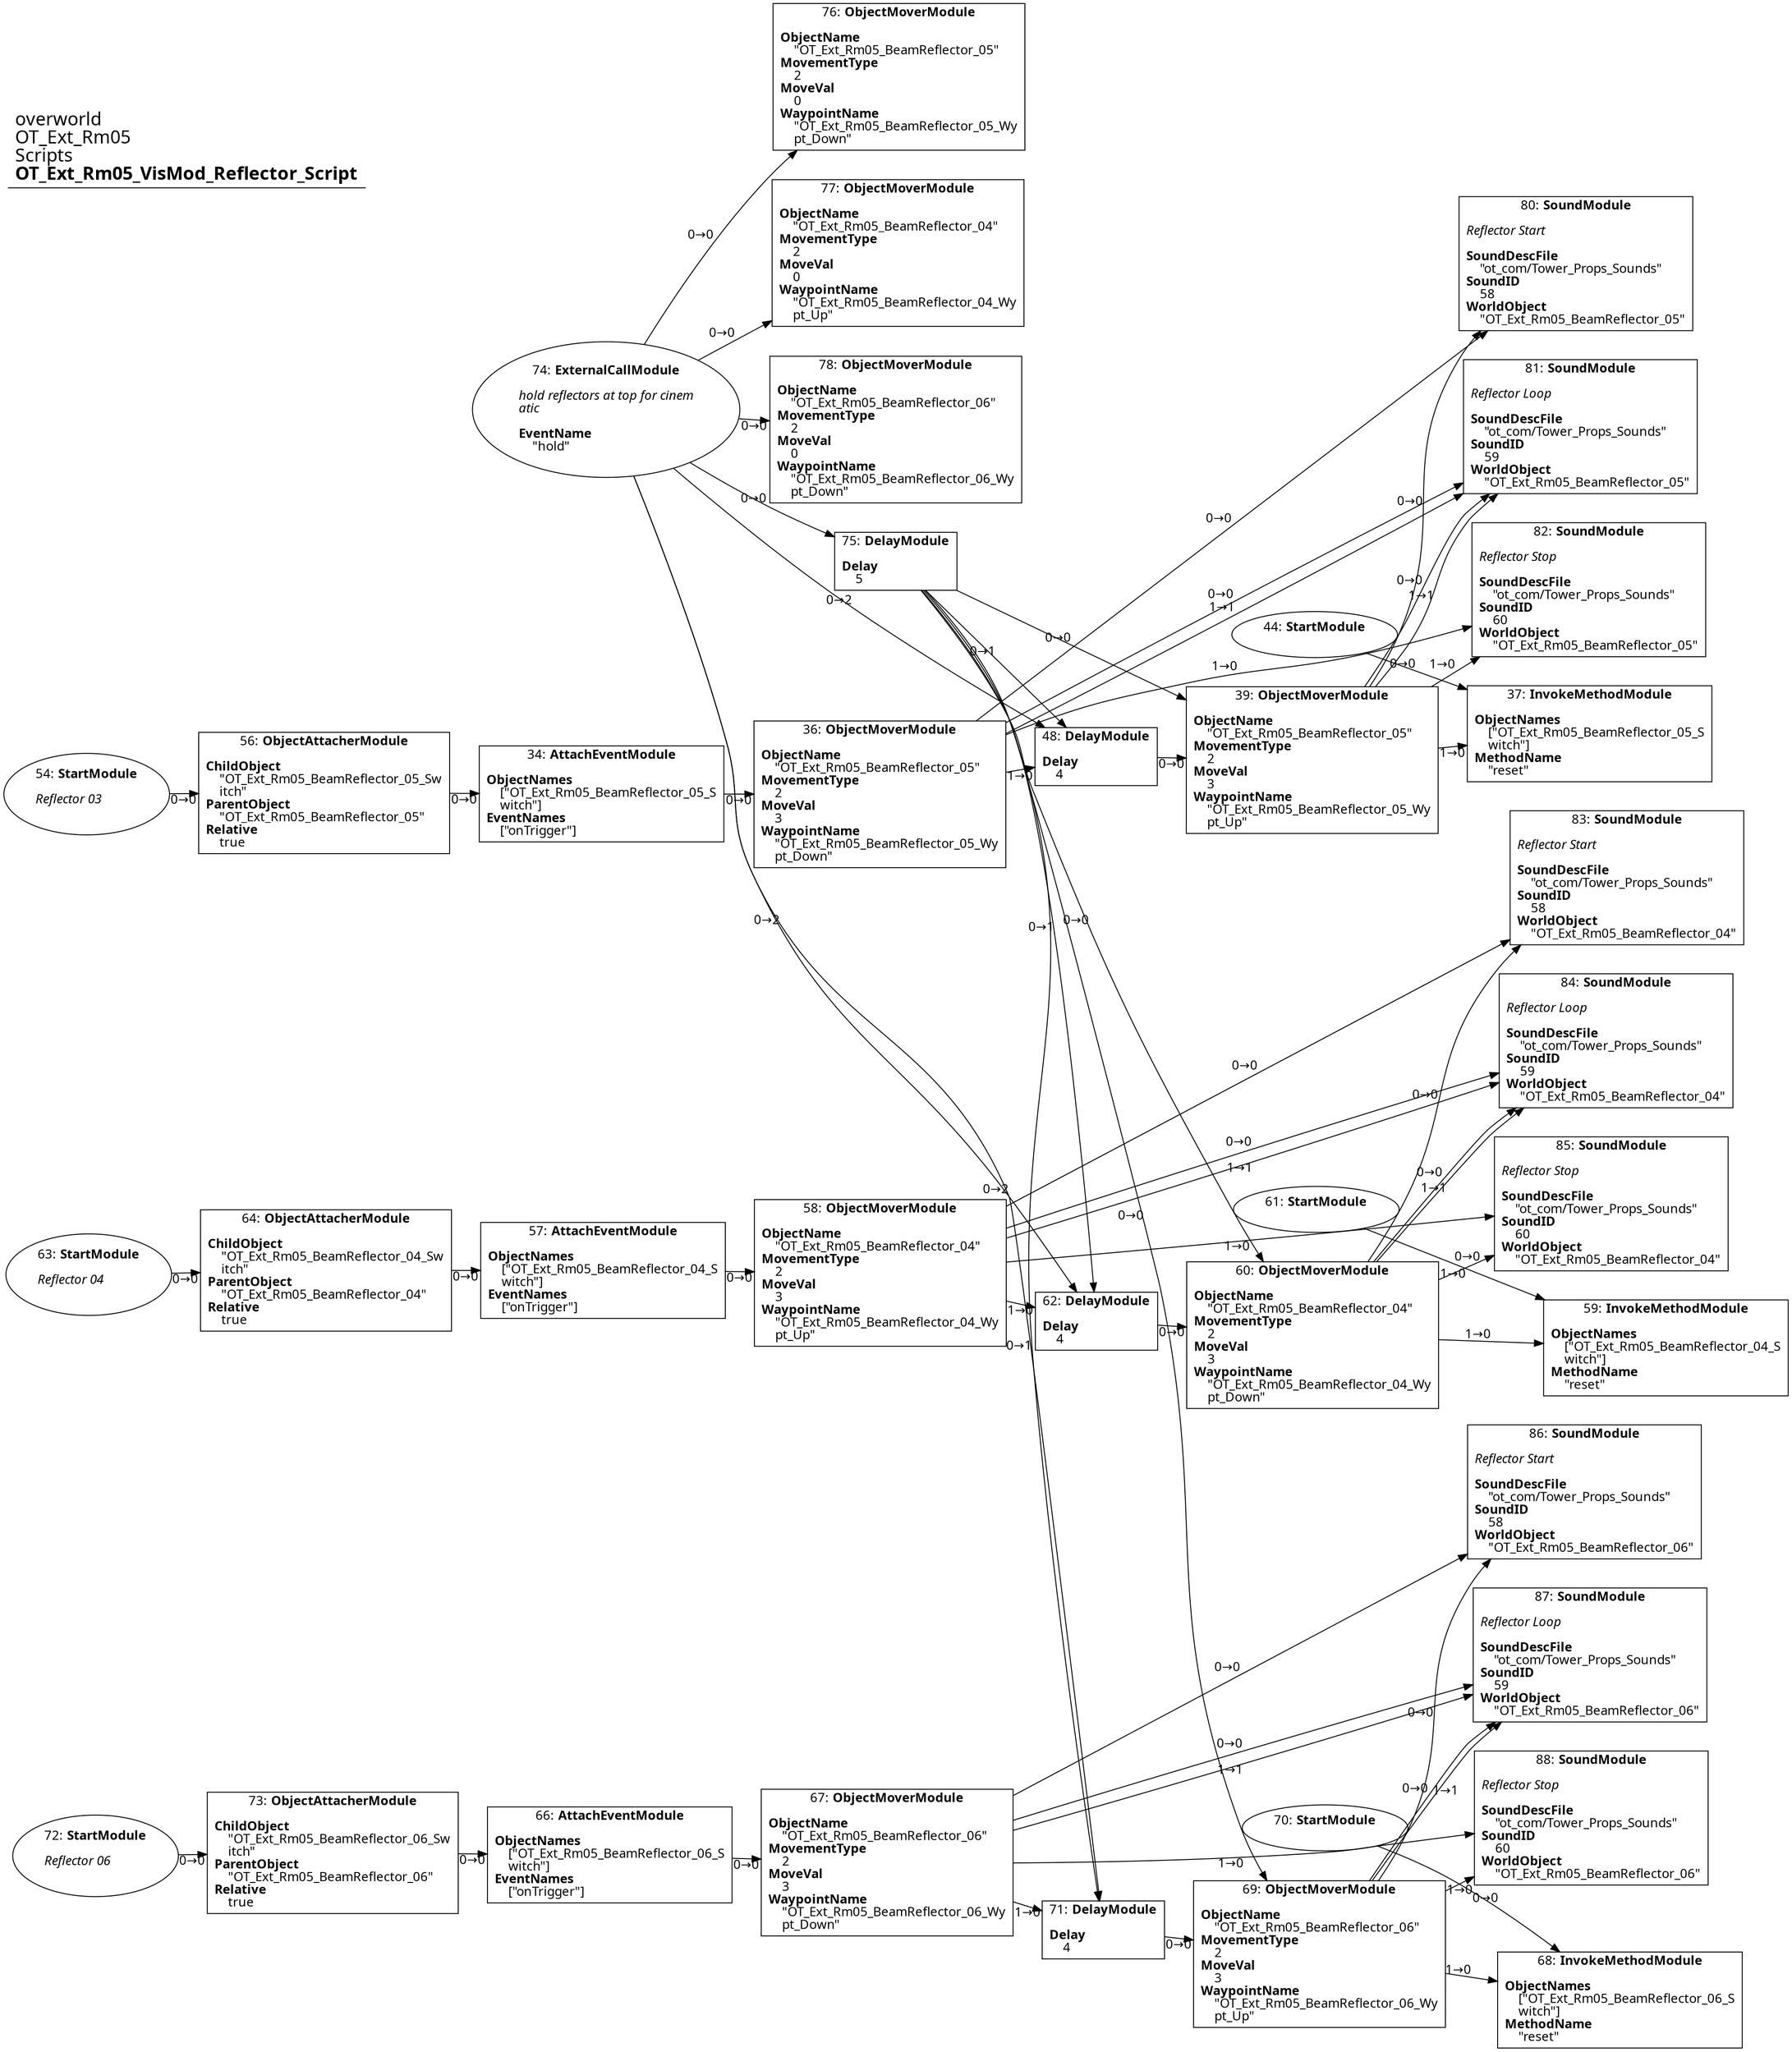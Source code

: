digraph {
    layout = fdp;
    overlap = prism;
    sep = "+16";
    splines = spline;

    node [ shape = box ];

    graph [ fontname = "Segoe UI" ];
    node [ fontname = "Segoe UI" ];
    edge [ fontname = "Segoe UI" ];

    34 [ label = <34: <b>AttachEventModule</b><br/><br/><b>ObjectNames</b><br align="left"/>    [&quot;OT_Ext_Rm05_BeamReflector_05_S<br align="left"/>    witch&quot;]<br align="left"/><b>EventNames</b><br align="left"/>    [&quot;onTrigger&quot;]<br align="left"/>> ];
    34 [ pos = "-0.73700005,-0.119!" ];
    34 -> 36 [ label = "0→0" ];

    36 [ label = <36: <b>ObjectMoverModule</b><br/><br/><b>ObjectName</b><br align="left"/>    &quot;OT_Ext_Rm05_BeamReflector_05&quot;<br align="left"/><b>MovementType</b><br align="left"/>    2<br align="left"/><b>MoveVal</b><br align="left"/>    3<br align="left"/><b>WaypointName</b><br align="left"/>    &quot;OT_Ext_Rm05_BeamReflector_05_Wy<br align="left"/>    pt_Down&quot;<br align="left"/>> ];
    36 [ pos = "-0.514,-0.119!" ];
    36 -> 48 [ label = "1→0" ];
    36 -> 80 [ label = "0→0" ];
    36 -> 81 [ label = "0→0" ];
    36 -> 81 [ label = "1→1" ];
    36 -> 82 [ label = "1→0" ];

    37 [ label = <37: <b>InvokeMethodModule</b><br/><br/><b>ObjectNames</b><br align="left"/>    [&quot;OT_Ext_Rm05_BeamReflector_05_S<br align="left"/>    witch&quot;]<br align="left"/><b>MethodName</b><br align="left"/>    &quot;reset&quot;<br align="left"/>> ];
    37 [ pos = "0.592,-0.165!" ];

    39 [ label = <39: <b>ObjectMoverModule</b><br/><br/><b>ObjectName</b><br align="left"/>    &quot;OT_Ext_Rm05_BeamReflector_05&quot;<br align="left"/><b>MovementType</b><br align="left"/>    2<br align="left"/><b>MoveVal</b><br align="left"/>    3<br align="left"/><b>WaypointName</b><br align="left"/>    &quot;OT_Ext_Rm05_BeamReflector_05_Wy<br align="left"/>    pt_Up&quot;<br align="left"/>> ];
    39 [ pos = "0.35700002,-0.142!" ];
    39 -> 37 [ label = "1→0" ];
    39 -> 80 [ label = "0→0" ];
    39 -> 81 [ label = "0→0" ];
    39 -> 81 [ label = "1→1" ];
    39 -> 82 [ label = "1→0" ];

    44 [ label = <44: <b>StartModule</b><br/><br/>> ];
    44 [ shape = oval ]
    44 [ pos = "0.356,-0.067!" ];
    44 -> 37 [ label = "0→0" ];

    48 [ label = <48: <b>DelayModule</b><br/><br/><b>Delay</b><br align="left"/>    4<br align="left"/>> ];
    48 [ pos = "0.162,-0.142!" ];
    48 -> 39 [ label = "0→0" ];

    54 [ label = <54: <b>StartModule</b><br/><br/><i>Reflector 03<br align="left"/></i><br align="left"/>> ];
    54 [ shape = oval ]
    54 [ pos = "-1.1810001,-0.119!" ];
    54 -> 56 [ label = "0→0" ];

    56 [ label = <56: <b>ObjectAttacherModule</b><br/><br/><b>ChildObject</b><br align="left"/>    &quot;OT_Ext_Rm05_BeamReflector_05_Sw<br align="left"/>    itch&quot;<br align="left"/><b>ParentObject</b><br align="left"/>    &quot;OT_Ext_Rm05_BeamReflector_05&quot;<br align="left"/><b>Relative</b><br align="left"/>    true<br align="left"/>> ];
    56 [ pos = "-0.97700006,-0.119!" ];
    56 -> 34 [ label = "0→0" ];

    57 [ label = <57: <b>AttachEventModule</b><br/><br/><b>ObjectNames</b><br align="left"/>    [&quot;OT_Ext_Rm05_BeamReflector_04_S<br align="left"/>    witch&quot;]<br align="left"/><b>EventNames</b><br align="left"/>    [&quot;onTrigger&quot;]<br align="left"/>> ];
    57 [ pos = "-0.74,-0.80500007!" ];
    57 -> 58 [ label = "0→0" ];

    58 [ label = <58: <b>ObjectMoverModule</b><br/><br/><b>ObjectName</b><br align="left"/>    &quot;OT_Ext_Rm05_BeamReflector_04&quot;<br align="left"/><b>MovementType</b><br align="left"/>    2<br align="left"/><b>MoveVal</b><br align="left"/>    3<br align="left"/><b>WaypointName</b><br align="left"/>    &quot;OT_Ext_Rm05_BeamReflector_04_Wy<br align="left"/>    pt_Up&quot;<br align="left"/>> ];
    58 [ pos = "-0.517,-0.80500007!" ];
    58 -> 62 [ label = "1→0" ];
    58 -> 83 [ label = "0→0" ];
    58 -> 84 [ label = "0→0" ];
    58 -> 84 [ label = "1→1" ];
    58 -> 85 [ label = "1→0" ];

    59 [ label = <59: <b>InvokeMethodModule</b><br/><br/><b>ObjectNames</b><br align="left"/>    [&quot;OT_Ext_Rm05_BeamReflector_04_S<br align="left"/>    witch&quot;]<br align="left"/><b>MethodName</b><br align="left"/>    &quot;reset&quot;<br align="left"/>> ];
    59 [ pos = "0.58900005,-0.851!" ];

    60 [ label = <60: <b>ObjectMoverModule</b><br/><br/><b>ObjectName</b><br align="left"/>    &quot;OT_Ext_Rm05_BeamReflector_04&quot;<br align="left"/><b>MovementType</b><br align="left"/>    2<br align="left"/><b>MoveVal</b><br align="left"/>    3<br align="left"/><b>WaypointName</b><br align="left"/>    &quot;OT_Ext_Rm05_BeamReflector_04_Wy<br align="left"/>    pt_Down&quot;<br align="left"/>> ];
    60 [ pos = "0.35500002,-0.82800007!" ];
    60 -> 59 [ label = "1→0" ];
    60 -> 83 [ label = "0→0" ];
    60 -> 84 [ label = "0→0" ];
    60 -> 84 [ label = "1→1" ];
    60 -> 85 [ label = "1→0" ];

    61 [ label = <61: <b>StartModule</b><br/><br/>> ];
    61 [ shape = oval ]
    61 [ pos = "0.358,-0.75900006!" ];
    61 -> 59 [ label = "0→0" ];

    62 [ label = <62: <b>DelayModule</b><br/><br/><b>Delay</b><br align="left"/>    4<br align="left"/>> ];
    62 [ pos = "0.15900001,-0.82800007!" ];
    62 -> 60 [ label = "0→0" ];

    63 [ label = <63: <b>StartModule</b><br/><br/><i>Reflector 04<br align="left"/></i><br align="left"/>> ];
    63 [ shape = oval ]
    63 [ pos = "-1.1910001,-0.80500007!" ];
    63 -> 64 [ label = "0→0" ];

    64 [ label = <64: <b>ObjectAttacherModule</b><br/><br/><b>ChildObject</b><br align="left"/>    &quot;OT_Ext_Rm05_BeamReflector_04_Sw<br align="left"/>    itch&quot;<br align="left"/><b>ParentObject</b><br align="left"/>    &quot;OT_Ext_Rm05_BeamReflector_04&quot;<br align="left"/><b>Relative</b><br align="left"/>    true<br align="left"/>> ];
    64 [ pos = "-0.98,-0.80500007!" ];
    64 -> 57 [ label = "0→0" ];

    66 [ label = <66: <b>AttachEventModule</b><br/><br/><b>ObjectNames</b><br align="left"/>    [&quot;OT_Ext_Rm05_BeamReflector_06_S<br align="left"/>    witch&quot;]<br align="left"/><b>EventNames</b><br align="left"/>    [&quot;onTrigger&quot;]<br align="left"/>> ];
    66 [ pos = "-0.74700004,-1.6270001!" ];
    66 -> 67 [ label = "0→0" ];

    67 [ label = <67: <b>ObjectMoverModule</b><br/><br/><b>ObjectName</b><br align="left"/>    &quot;OT_Ext_Rm05_BeamReflector_06&quot;<br align="left"/><b>MovementType</b><br align="left"/>    2<br align="left"/><b>MoveVal</b><br align="left"/>    3<br align="left"/><b>WaypointName</b><br align="left"/>    &quot;OT_Ext_Rm05_BeamReflector_06_Wy<br align="left"/>    pt_Down&quot;<br align="left"/>> ];
    67 [ pos = "-0.52400005,-1.6270001!" ];
    67 -> 71 [ label = "1→0" ];
    67 -> 86 [ label = "0→0" ];
    67 -> 87 [ label = "0→0" ];
    67 -> 87 [ label = "1→1" ];
    67 -> 88 [ label = "1→0" ];

    68 [ label = <68: <b>InvokeMethodModule</b><br/><br/><b>ObjectNames</b><br align="left"/>    [&quot;OT_Ext_Rm05_BeamReflector_06_S<br align="left"/>    witch&quot;]<br align="left"/><b>MethodName</b><br align="left"/>    &quot;reset&quot;<br align="left"/>> ];
    68 [ pos = "0.582,-1.6730001!" ];

    69 [ label = <69: <b>ObjectMoverModule</b><br/><br/><b>ObjectName</b><br align="left"/>    &quot;OT_Ext_Rm05_BeamReflector_06&quot;<br align="left"/><b>MovementType</b><br align="left"/>    2<br align="left"/><b>MoveVal</b><br align="left"/>    3<br align="left"/><b>WaypointName</b><br align="left"/>    &quot;OT_Ext_Rm05_BeamReflector_06_Wy<br align="left"/>    pt_Up&quot;<br align="left"/>> ];
    69 [ pos = "0.34800002,-1.6500001!" ];
    69 -> 68 [ label = "1→0" ];
    69 -> 86 [ label = "0→0" ];
    69 -> 87 [ label = "0→0" ];
    69 -> 87 [ label = "1→1" ];
    69 -> 88 [ label = "1→0" ];

    70 [ label = <70: <b>StartModule</b><br/><br/>> ];
    70 [ shape = oval ]
    70 [ pos = "0.351,-1.5810001!" ];
    70 -> 68 [ label = "0→0" ];

    71 [ label = <71: <b>DelayModule</b><br/><br/><b>Delay</b><br align="left"/>    4<br align="left"/>> ];
    71 [ pos = "0.15200001,-1.6500001!" ];
    71 -> 69 [ label = "0→0" ];

    72 [ label = <72: <b>StartModule</b><br/><br/><i>Reflector 06<br align="left"/></i><br align="left"/>> ];
    72 [ shape = oval ]
    72 [ pos = "-1.1980001,-1.6270001!" ];
    72 -> 73 [ label = "0→0" ];

    73 [ label = <73: <b>ObjectAttacherModule</b><br/><br/><b>ChildObject</b><br align="left"/>    &quot;OT_Ext_Rm05_BeamReflector_06_Sw<br align="left"/>    itch&quot;<br align="left"/><b>ParentObject</b><br align="left"/>    &quot;OT_Ext_Rm05_BeamReflector_06&quot;<br align="left"/><b>Relative</b><br align="left"/>    true<br align="left"/>> ];
    73 [ pos = "-0.98700005,-1.6270001!" ];
    73 -> 66 [ label = "0→0" ];

    74 [ label = <74: <b>ExternalCallModule</b><br/><br/><i>hold reflectors at top for cinem<br align="left"/>atic<br align="left"/></i><br align="left"/><b>EventName</b><br align="left"/>    &quot;hold&quot;<br align="left"/>> ];
    74 [ shape = oval ]
    74 [ pos = "-0.68200004,0.42700002!" ];
    74 -> 75 [ label = "0→0" ];
    74 -> 48 [ label = "0→2" ];
    74 -> 62 [ label = "0→2" ];
    74 -> 71 [ label = "0→2" ];
    74 -> 76 [ label = "0→0" ];
    74 -> 77 [ label = "0→0" ];
    74 -> 78 [ label = "0→0" ];

    75 [ label = <75: <b>DelayModule</b><br/><br/><b>Delay</b><br align="left"/>    5<br align="left"/>> ];
    75 [ pos = "-0.293,0.24400002!" ];
    75 -> 48 [ label = "0→1" ];
    75 -> 62 [ label = "0→1" ];
    75 -> 71 [ label = "0→1" ];
    75 -> 39 [ label = "0→0" ];
    75 -> 60 [ label = "0→0" ];
    75 -> 69 [ label = "0→0" ];

    76 [ label = <76: <b>ObjectMoverModule</b><br/><br/><b>ObjectName</b><br align="left"/>    &quot;OT_Ext_Rm05_BeamReflector_05&quot;<br align="left"/><b>MovementType</b><br align="left"/>    2<br align="left"/><b>MoveVal</b><br align="left"/>    0<br align="left"/><b>WaypointName</b><br align="left"/>    &quot;OT_Ext_Rm05_BeamReflector_05_Wy<br align="left"/>    pt_Down&quot;<br align="left"/>> ];
    76 [ pos = "-0.28300002,0.76900005!" ];

    77 [ label = <77: <b>ObjectMoverModule</b><br/><br/><b>ObjectName</b><br align="left"/>    &quot;OT_Ext_Rm05_BeamReflector_04&quot;<br align="left"/><b>MovementType</b><br align="left"/>    2<br align="left"/><b>MoveVal</b><br align="left"/>    0<br align="left"/><b>WaypointName</b><br align="left"/>    &quot;OT_Ext_Rm05_BeamReflector_04_Wy<br align="left"/>    pt_Up&quot;<br align="left"/>> ];
    77 [ pos = "-0.284,0.59900004!" ];

    78 [ label = <78: <b>ObjectMoverModule</b><br/><br/><b>ObjectName</b><br align="left"/>    &quot;OT_Ext_Rm05_BeamReflector_06&quot;<br align="left"/><b>MovementType</b><br align="left"/>    2<br align="left"/><b>MoveVal</b><br align="left"/>    0<br align="left"/><b>WaypointName</b><br align="left"/>    &quot;OT_Ext_Rm05_BeamReflector_06_Wy<br align="left"/>    pt_Down&quot;<br align="left"/>> ];
    78 [ pos = "-0.286,0.42700002!" ];

    80 [ label = <80: <b>SoundModule</b><br/><br/><i>Reflector Start<br align="left"/></i><br align="left"/><b>SoundDescFile</b><br align="left"/>    &quot;ot_com/Tower_Props_Sounds&quot;<br align="left"/><b>SoundID</b><br align="left"/>    58<br align="left"/><b>WorldObject</b><br align="left"/>    &quot;OT_Ext_Rm05_BeamReflector_05&quot;<br align="left"/>> ];
    80 [ pos = "0.63000005,0.425!" ];

    81 [ label = <81: <b>SoundModule</b><br/><br/><i>Reflector Loop<br align="left"/></i><br align="left"/><b>SoundDescFile</b><br align="left"/>    &quot;ot_com/Tower_Props_Sounds&quot;<br align="left"/><b>SoundID</b><br align="left"/>    59<br align="left"/><b>WorldObject</b><br align="left"/>    &quot;OT_Ext_Rm05_BeamReflector_05&quot;<br align="left"/>> ];
    81 [ pos = "0.63100004,0.27600002!" ];

    82 [ label = <82: <b>SoundModule</b><br/><br/><i>Reflector Stop<br align="left"/></i><br align="left"/><b>SoundDescFile</b><br align="left"/>    &quot;ot_com/Tower_Props_Sounds&quot;<br align="left"/><b>SoundID</b><br align="left"/>    60<br align="left"/><b>WorldObject</b><br align="left"/>    &quot;OT_Ext_Rm05_BeamReflector_05&quot;<br align="left"/>> ];
    82 [ pos = "0.632,0.126!" ];

    83 [ label = <83: <b>SoundModule</b><br/><br/><i>Reflector Start<br align="left"/></i><br align="left"/><b>SoundDescFile</b><br align="left"/>    &quot;ot_com/Tower_Props_Sounds&quot;<br align="left"/><b>SoundID</b><br align="left"/>    58<br align="left"/><b>WorldObject</b><br align="left"/>    &quot;OT_Ext_Rm05_BeamReflector_04&quot;<br align="left"/>> ];
    83 [ pos = "0.64100003,-0.32700002!" ];

    84 [ label = <84: <b>SoundModule</b><br/><br/><i>Reflector Loop<br align="left"/></i><br align="left"/><b>SoundDescFile</b><br align="left"/>    &quot;ot_com/Tower_Props_Sounds&quot;<br align="left"/><b>SoundID</b><br align="left"/>    59<br align="left"/><b>WorldObject</b><br align="left"/>    &quot;OT_Ext_Rm05_BeamReflector_04&quot;<br align="left"/>> ];
    84 [ pos = "0.642,-0.476!" ];

    85 [ label = <85: <b>SoundModule</b><br/><br/><i>Reflector Stop<br align="left"/></i><br align="left"/><b>SoundDescFile</b><br align="left"/>    &quot;ot_com/Tower_Props_Sounds&quot;<br align="left"/><b>SoundID</b><br align="left"/>    60<br align="left"/><b>WorldObject</b><br align="left"/>    &quot;OT_Ext_Rm05_BeamReflector_04&quot;<br align="left"/>> ];
    85 [ pos = "0.643,-0.62600005!" ];

    86 [ label = <86: <b>SoundModule</b><br/><br/><i>Reflector Start<br align="left"/></i><br align="left"/><b>SoundDescFile</b><br align="left"/>    &quot;ot_com/Tower_Props_Sounds&quot;<br align="left"/><b>SoundID</b><br align="left"/>    58<br align="left"/><b>WorldObject</b><br align="left"/>    &quot;OT_Ext_Rm05_BeamReflector_06&quot;<br align="left"/>> ];
    86 [ pos = "0.633,-1.1!" ];

    87 [ label = <87: <b>SoundModule</b><br/><br/><i>Reflector Loop<br align="left"/></i><br align="left"/><b>SoundDescFile</b><br align="left"/>    &quot;ot_com/Tower_Props_Sounds&quot;<br align="left"/><b>SoundID</b><br align="left"/>    59<br align="left"/><b>WorldObject</b><br align="left"/>    &quot;OT_Ext_Rm05_BeamReflector_06&quot;<br align="left"/>> ];
    87 [ pos = "0.63600004,-1.2490001!" ];

    88 [ label = <88: <b>SoundModule</b><br/><br/><i>Reflector Stop<br align="left"/></i><br align="left"/><b>SoundDescFile</b><br align="left"/>    &quot;ot_com/Tower_Props_Sounds&quot;<br align="left"/><b>SoundID</b><br align="left"/>    60<br align="left"/><b>WorldObject</b><br align="left"/>    &quot;OT_Ext_Rm05_BeamReflector_06&quot;<br align="left"/>> ];
    88 [ pos = "0.63500005,-1.399!" ];

    title [ pos = "-1.199,0.77000004!" ];
    title [ shape = underline ];
    title [ label = <<font point-size="20">overworld<br align="left"/>OT_Ext_Rm05<br align="left"/>Scripts<br align="left"/><b>OT_Ext_Rm05_VisMod_Reflector_Script</b><br align="left"/></font>> ];
}
